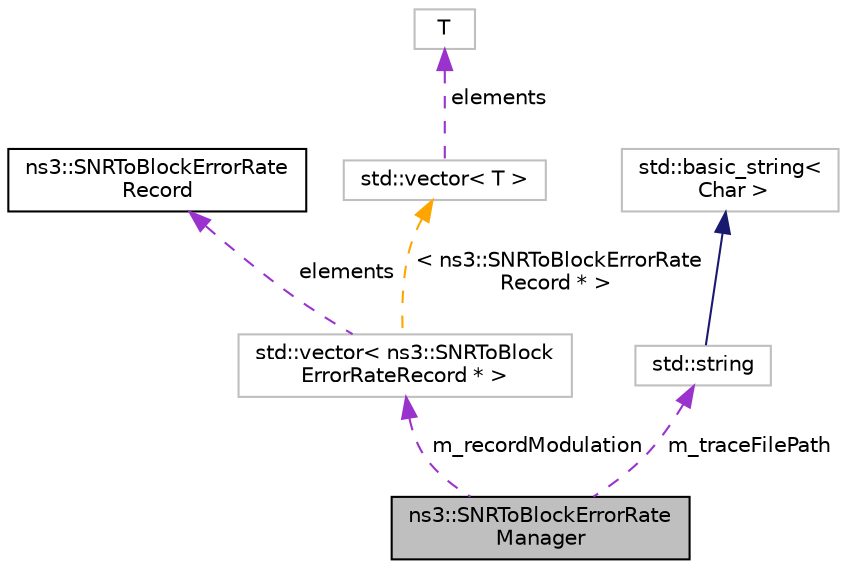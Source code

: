 digraph "ns3::SNRToBlockErrorRateManager"
{
 // LATEX_PDF_SIZE
  edge [fontname="Helvetica",fontsize="10",labelfontname="Helvetica",labelfontsize="10"];
  node [fontname="Helvetica",fontsize="10",shape=record];
  Node1 [label="ns3::SNRToBlockErrorRate\lManager",height=0.2,width=0.4,color="black", fillcolor="grey75", style="filled", fontcolor="black",tooltip="This class handles the SNR to BlcER traces."];
  Node2 -> Node1 [dir="back",color="darkorchid3",fontsize="10",style="dashed",label=" m_recordModulation" ,fontname="Helvetica"];
  Node2 [label="std::vector\< ns3::SNRToBlock\lErrorRateRecord * \>",height=0.2,width=0.4,color="grey75", fillcolor="white", style="filled",tooltip=" "];
  Node3 -> Node2 [dir="back",color="darkorchid3",fontsize="10",style="dashed",label=" elements" ,fontname="Helvetica"];
  Node3 [label="ns3::SNRToBlockErrorRate\lRecord",height=0.2,width=0.4,color="black", fillcolor="white", style="filled",URL="$classns3_1_1_s_n_r_to_block_error_rate_record.html",tooltip="This class represents a record (handled by SnrToBlockErrorRate manager) that keeps a mapping between ..."];
  Node4 -> Node2 [dir="back",color="orange",fontsize="10",style="dashed",label=" \< ns3::SNRToBlockErrorRate\lRecord * \>" ,fontname="Helvetica"];
  Node4 [label="std::vector\< T \>",height=0.2,width=0.4,color="grey75", fillcolor="white", style="filled",tooltip=" "];
  Node5 -> Node4 [dir="back",color="darkorchid3",fontsize="10",style="dashed",label=" elements" ,fontname="Helvetica"];
  Node5 [label="T",height=0.2,width=0.4,color="grey75", fillcolor="white", style="filled",tooltip=" "];
  Node6 -> Node1 [dir="back",color="darkorchid3",fontsize="10",style="dashed",label=" m_traceFilePath" ,fontname="Helvetica"];
  Node6 [label="std::string",height=0.2,width=0.4,color="grey75", fillcolor="white", style="filled",tooltip=" "];
  Node7 -> Node6 [dir="back",color="midnightblue",fontsize="10",style="solid",fontname="Helvetica"];
  Node7 [label="std::basic_string\<\l Char \>",height=0.2,width=0.4,color="grey75", fillcolor="white", style="filled",tooltip=" "];
}
